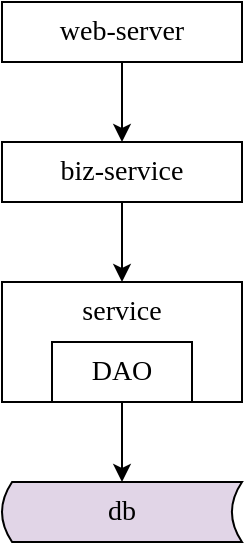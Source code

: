 <mxfile version="12.9.9" type="device" pages="7"><diagram id="O6U5r0_h51UOTCWWxBR8" name="业务服务化后的架构"><mxGraphModel dx="1072" dy="792" grid="1" gridSize="10" guides="1" tooltips="1" connect="1" arrows="1" fold="1" page="1" pageScale="1" pageWidth="827" pageHeight="1169" math="0" shadow="0"><root><mxCell id="0"/><mxCell id="1" parent="0"/><mxCell id="tciPzLA01uTksVdw7Gzn-1" style="edgeStyle=orthogonalEdgeStyle;rounded=0;orthogonalLoop=1;jettySize=auto;html=1;exitX=0.5;exitY=1;exitDx=0;exitDy=0;fontFamily=Verdana;fontSize=14;" edge="1" parent="1" source="tciPzLA01uTksVdw7Gzn-2" target="tciPzLA01uTksVdw7Gzn-3"><mxGeometry relative="1" as="geometry"/></mxCell><mxCell id="tciPzLA01uTksVdw7Gzn-2" value="service" style="rounded=0;whiteSpace=wrap;html=1;fontFamily=Verdana;fontSize=14;verticalAlign=top;" vertex="1" parent="1"><mxGeometry x="280" y="330" width="120" height="60" as="geometry"/></mxCell><mxCell id="tciPzLA01uTksVdw7Gzn-3" value="db" style="shape=dataStorage;whiteSpace=wrap;html=1;fontFamily=Verdana;fontSize=14;size=0.042;fillColor=#e1d5e7;strokeColor=#000000;" vertex="1" parent="1"><mxGeometry x="280" y="430" width="120" height="30" as="geometry"/></mxCell><mxCell id="tciPzLA01uTksVdw7Gzn-4" value="DAO" style="rounded=0;whiteSpace=wrap;html=1;strokeColor=#000000;fontFamily=Verdana;fontSize=14;" vertex="1" parent="1"><mxGeometry x="305" y="360" width="70" height="30" as="geometry"/></mxCell><mxCell id="tciPzLA01uTksVdw7Gzn-5" style="edgeStyle=none;rounded=0;orthogonalLoop=1;jettySize=auto;html=1;exitX=0.5;exitY=1;exitDx=0;exitDy=0;entryX=0.5;entryY=0;entryDx=0;entryDy=0;fontFamily=Verdana;fontSize=14;" edge="1" parent="1" source="tciPzLA01uTksVdw7Gzn-7" target="tciPzLA01uTksVdw7Gzn-2"><mxGeometry relative="1" as="geometry"/></mxCell><mxCell id="tciPzLA01uTksVdw7Gzn-6" value="web-server" style="rounded=0;whiteSpace=wrap;html=1;strokeColor=#000000;strokeWidth=1;fillColor=#ffffff;fontFamily=Verdana;fontSize=14;" vertex="1" parent="1"><mxGeometry x="280" y="190" width="120" height="30" as="geometry"/></mxCell><mxCell id="tciPzLA01uTksVdw7Gzn-7" value="biz-service" style="rounded=0;whiteSpace=wrap;html=1;strokeColor=#000000;strokeWidth=1;fillColor=#ffffff;fontFamily=Verdana;fontSize=14;" vertex="1" parent="1"><mxGeometry x="280" y="260" width="120" height="30" as="geometry"/></mxCell><mxCell id="tciPzLA01uTksVdw7Gzn-8" style="edgeStyle=none;rounded=0;orthogonalLoop=1;jettySize=auto;html=1;exitX=0.5;exitY=1;exitDx=0;exitDy=0;entryX=0.5;entryY=0;entryDx=0;entryDy=0;fontFamily=Verdana;fontSize=14;" edge="1" parent="1" source="tciPzLA01uTksVdw7Gzn-6" target="tciPzLA01uTksVdw7Gzn-7"><mxGeometry relative="1" as="geometry"><mxPoint x="340" y="250" as="sourcePoint"/><mxPoint x="340" y="320" as="targetPoint"/></mxGeometry></mxCell></root></mxGraphModel></diagram><diagram id="AGakaSuml8Uw1SiEi9xO" name="早期，产品只有PC版本"><mxGraphModel dx="1072" dy="792" grid="1" gridSize="10" guides="1" tooltips="1" connect="1" arrows="1" fold="1" page="1" pageScale="1" pageWidth="827" pageHeight="1169" math="0" shadow="0"><root><mxCell id="Irk8E6Yg9Ppf552TzzoP-0"/><mxCell id="Irk8E6Yg9Ppf552TzzoP-1" parent="Irk8E6Yg9Ppf552TzzoP-0"/><mxCell id="ubg6QinSuSFUhv5XecrT-6" style="edgeStyle=orthogonalEdgeStyle;rounded=0;orthogonalLoop=1;jettySize=auto;html=1;exitX=0.5;exitY=1;exitDx=0;exitDy=0;entryX=0.5;entryY=0;entryDx=0;entryDy=0;fontFamily=Verdana;fontSize=14;" edge="1" parent="Irk8E6Yg9Ppf552TzzoP-1" source="ubg6QinSuSFUhv5XecrT-0" target="ubg6QinSuSFUhv5XecrT-2"><mxGeometry relative="1" as="geometry"/></mxCell><mxCell id="ubg6QinSuSFUhv5XecrT-7" style="rounded=0;orthogonalLoop=1;jettySize=auto;html=1;exitX=0.5;exitY=1;exitDx=0;exitDy=0;entryX=0.5;entryY=0;entryDx=0;entryDy=0;fontFamily=Verdana;fontSize=14;" edge="1" parent="Irk8E6Yg9Ppf552TzzoP-1" source="ubg6QinSuSFUhv5XecrT-0" target="ubg6QinSuSFUhv5XecrT-3"><mxGeometry relative="1" as="geometry"/></mxCell><mxCell id="ubg6QinSuSFUhv5XecrT-8" style="edgeStyle=none;rounded=0;orthogonalLoop=1;jettySize=auto;html=1;exitX=0.5;exitY=1;exitDx=0;exitDy=0;entryX=0.5;entryY=0;entryDx=0;entryDy=0;fontFamily=Verdana;fontSize=14;" edge="1" parent="Irk8E6Yg9Ppf552TzzoP-1" source="ubg6QinSuSFUhv5XecrT-0" target="ubg6QinSuSFUhv5XecrT-4"><mxGeometry relative="1" as="geometry"/></mxCell><mxCell id="ubg6QinSuSFUhv5XecrT-0" value="web-server&lt;br&gt;&lt;b&gt;58.com&lt;/b&gt;" style="rounded=0;whiteSpace=wrap;html=1;fontSize=14;fontFamily=Verdana;" vertex="1" parent="Irk8E6Yg9Ppf552TzzoP-1"><mxGeometry x="80" y="390" width="120" height="60" as="geometry"/></mxCell><mxCell id="ubg6QinSuSFUhv5XecrT-5" style="edgeStyle=orthogonalEdgeStyle;rounded=0;orthogonalLoop=1;jettySize=auto;html=1;exitX=0.5;exitY=1;exitDx=0;exitDy=0;entryX=0.5;entryY=0;entryDx=0;entryDy=0;fontFamily=Verdana;fontSize=14;" edge="1" parent="Irk8E6Yg9Ppf552TzzoP-1" source="ubg6QinSuSFUhv5XecrT-1" target="ubg6QinSuSFUhv5XecrT-0"><mxGeometry relative="1" as="geometry"/></mxCell><mxCell id="ubg6QinSuSFUhv5XecrT-1" value="PC-web" style="rounded=0;whiteSpace=wrap;html=1;fontFamily=Verdana;fontSize=14;" vertex="1" parent="Irk8E6Yg9Ppf552TzzoP-1"><mxGeometry x="80" y="280" width="120" height="30" as="geometry"/></mxCell><mxCell id="ubg6QinSuSFUhv5XecrT-2" value="service1" style="rounded=0;whiteSpace=wrap;html=1;fontFamily=Verdana;fontSize=14;" vertex="1" parent="Irk8E6Yg9Ppf552TzzoP-1"><mxGeometry x="80" y="530" width="120" height="30" as="geometry"/></mxCell><mxCell id="ubg6QinSuSFUhv5XecrT-3" value="service2" style="rounded=0;whiteSpace=wrap;html=1;fontFamily=Verdana;fontSize=14;" vertex="1" parent="Irk8E6Yg9Ppf552TzzoP-1"><mxGeometry x="294" y="530" width="120" height="30" as="geometry"/></mxCell><mxCell id="ubg6QinSuSFUhv5XecrT-4" value="service3" style="rounded=0;whiteSpace=wrap;html=1;fontFamily=Verdana;fontSize=14;" vertex="1" parent="Irk8E6Yg9Ppf552TzzoP-1"><mxGeometry x="510" y="530" width="120" height="30" as="geometry"/></mxCell></root></mxGraphModel></diagram><diagram id="dPB6kZz5DRF_RBznzxa2" name="然后，有了H5版本"><mxGraphModel dx="1072" dy="792" grid="1" gridSize="10" guides="1" tooltips="1" connect="1" arrows="1" fold="1" page="1" pageScale="1" pageWidth="827" pageHeight="1169" math="0" shadow="0"><root><mxCell id="4_G4alvIFx2pIFptE9A4-0"/><mxCell id="4_G4alvIFx2pIFptE9A4-1" parent="4_G4alvIFx2pIFptE9A4-0"/><mxCell id="ro8VsIQAbzfp4yiELo2B-0" style="rounded=0;orthogonalLoop=1;jettySize=auto;html=1;exitX=0.5;exitY=1;exitDx=0;exitDy=0;entryX=0.5;entryY=0;entryDx=0;entryDy=0;fontFamily=Verdana;fontSize=14;" edge="1" parent="4_G4alvIFx2pIFptE9A4-1" source="ro8VsIQAbzfp4yiELo2B-9" target="ro8VsIQAbzfp4yiELo2B-6"><mxGeometry relative="1" as="geometry"/></mxCell><mxCell id="ro8VsIQAbzfp4yiELo2B-1" style="rounded=0;orthogonalLoop=1;jettySize=auto;html=1;exitX=0.5;exitY=1;exitDx=0;exitDy=0;entryX=0.5;entryY=0;entryDx=0;entryDy=0;fontFamily=Verdana;fontSize=14;" edge="1" parent="4_G4alvIFx2pIFptE9A4-1" source="ro8VsIQAbzfp4yiELo2B-9" target="ro8VsIQAbzfp4yiELo2B-7"><mxGeometry relative="1" as="geometry"/></mxCell><mxCell id="ro8VsIQAbzfp4yiELo2B-2" style="edgeStyle=none;rounded=0;orthogonalLoop=1;jettySize=auto;html=1;exitX=0.5;exitY=1;exitDx=0;exitDy=0;entryX=0.5;entryY=0;entryDx=0;entryDy=0;fontFamily=Verdana;fontSize=14;" edge="1" parent="4_G4alvIFx2pIFptE9A4-1" source="ro8VsIQAbzfp4yiELo2B-9" target="ro8VsIQAbzfp4yiELo2B-8"><mxGeometry relative="1" as="geometry"/></mxCell><mxCell id="ro8VsIQAbzfp4yiELo2B-3" value="web-server&lt;br&gt;&lt;b&gt;58.com&lt;/b&gt;" style="rounded=0;whiteSpace=wrap;html=1;fontSize=14;fontFamily=Verdana;" vertex="1" parent="4_G4alvIFx2pIFptE9A4-1"><mxGeometry x="80" y="390" width="120" height="60" as="geometry"/></mxCell><mxCell id="ro8VsIQAbzfp4yiELo2B-4" style="edgeStyle=orthogonalEdgeStyle;rounded=0;orthogonalLoop=1;jettySize=auto;html=1;exitX=0.5;exitY=1;exitDx=0;exitDy=0;entryX=0.5;entryY=0;entryDx=0;entryDy=0;fontFamily=Verdana;fontSize=14;" edge="1" parent="4_G4alvIFx2pIFptE9A4-1" source="ro8VsIQAbzfp4yiELo2B-5" target="ro8VsIQAbzfp4yiELo2B-9"><mxGeometry relative="1" as="geometry"/></mxCell><mxCell id="ro8VsIQAbzfp4yiELo2B-5" value="mobile-web" style="rounded=0;whiteSpace=wrap;html=1;fontFamily=Verdana;fontSize=14;" vertex="1" parent="4_G4alvIFx2pIFptE9A4-1"><mxGeometry x="294" y="280" width="120" height="30" as="geometry"/></mxCell><mxCell id="ro8VsIQAbzfp4yiELo2B-6" value="service1" style="rounded=0;whiteSpace=wrap;html=1;fontFamily=Verdana;fontSize=14;" vertex="1" parent="4_G4alvIFx2pIFptE9A4-1"><mxGeometry x="80" y="530" width="120" height="30" as="geometry"/></mxCell><mxCell id="ro8VsIQAbzfp4yiELo2B-7" value="service2" style="rounded=0;whiteSpace=wrap;html=1;fontFamily=Verdana;fontSize=14;" vertex="1" parent="4_G4alvIFx2pIFptE9A4-1"><mxGeometry x="294" y="530" width="120" height="30" as="geometry"/></mxCell><mxCell id="ro8VsIQAbzfp4yiELo2B-8" value="service3" style="rounded=0;whiteSpace=wrap;html=1;fontFamily=Verdana;fontSize=14;" vertex="1" parent="4_G4alvIFx2pIFptE9A4-1"><mxGeometry x="510" y="530" width="120" height="30" as="geometry"/></mxCell><mxCell id="ro8VsIQAbzfp4yiELo2B-9" value="web-server&lt;br&gt;&lt;b&gt;m.58.com&lt;/b&gt;" style="rounded=0;whiteSpace=wrap;html=1;fontSize=14;fontFamily=Verdana;" vertex="1" parent="4_G4alvIFx2pIFptE9A4-1"><mxGeometry x="294" y="390" width="120" height="60" as="geometry"/></mxCell><mxCell id="ro8VsIQAbzfp4yiELo2B-10" value="" style="endArrow=none;dashed=1;html=1;fontFamily=Verdana;fontSize=14;exitX=1;exitY=0.5;exitDx=0;exitDy=0;entryX=0;entryY=0.5;entryDx=0;entryDy=0;" edge="1" parent="4_G4alvIFx2pIFptE9A4-1" source="ro8VsIQAbzfp4yiELo2B-3" target="ro8VsIQAbzfp4yiELo2B-9"><mxGeometry width="50" height="50" relative="1" as="geometry"><mxPoint x="390" y="430" as="sourcePoint"/><mxPoint x="440" y="380" as="targetPoint"/></mxGeometry></mxCell><mxCell id="ro8VsIQAbzfp4yiELo2B-11" value="copy" style="text;html=1;strokeColor=none;fillColor=#ffffff;align=center;verticalAlign=middle;whiteSpace=wrap;rounded=0;fontFamily=Verdana;fontSize=14;" vertex="1" parent="4_G4alvIFx2pIFptE9A4-1"><mxGeometry x="230" y="410" width="40" height="20" as="geometry"/></mxCell></root></mxGraphModel></diagram><diagram id="d-FgYrdPLMlXQ-zEixrQ" name="接着，有了APP版本"><mxGraphModel dx="1072" dy="792" grid="1" gridSize="10" guides="1" tooltips="1" connect="1" arrows="1" fold="1" page="1" pageScale="1" pageWidth="827" pageHeight="1169" math="0" shadow="0"><root><mxCell id="w4aGakyNT8mrY8nU4hX3-0"/><mxCell id="w4aGakyNT8mrY8nU4hX3-1" parent="w4aGakyNT8mrY8nU4hX3-0"/><mxCell id="bJ9aqR_RLf6_7WoC_Dyt-0" style="rounded=0;orthogonalLoop=1;jettySize=auto;html=1;exitX=0.5;exitY=1;exitDx=0;exitDy=0;entryX=0.5;entryY=0;entryDx=0;entryDy=0;fontFamily=Verdana;fontSize=14;" edge="1" parent="w4aGakyNT8mrY8nU4hX3-1" source="bJ9aqR_RLf6_7WoC_Dyt-12" target="bJ9aqR_RLf6_7WoC_Dyt-6"><mxGeometry relative="1" as="geometry"/></mxCell><mxCell id="bJ9aqR_RLf6_7WoC_Dyt-1" style="rounded=0;orthogonalLoop=1;jettySize=auto;html=1;exitX=0.5;exitY=1;exitDx=0;exitDy=0;entryX=0.5;entryY=0;entryDx=0;entryDy=0;fontFamily=Verdana;fontSize=14;" edge="1" parent="w4aGakyNT8mrY8nU4hX3-1" source="bJ9aqR_RLf6_7WoC_Dyt-12" target="bJ9aqR_RLf6_7WoC_Dyt-7"><mxGeometry relative="1" as="geometry"/></mxCell><mxCell id="bJ9aqR_RLf6_7WoC_Dyt-2" style="edgeStyle=none;rounded=0;orthogonalLoop=1;jettySize=auto;html=1;exitX=0.5;exitY=1;exitDx=0;exitDy=0;entryX=0.5;entryY=0;entryDx=0;entryDy=0;fontFamily=Verdana;fontSize=14;" edge="1" parent="w4aGakyNT8mrY8nU4hX3-1" source="bJ9aqR_RLf6_7WoC_Dyt-12" target="bJ9aqR_RLf6_7WoC_Dyt-8"><mxGeometry relative="1" as="geometry"/></mxCell><mxCell id="bJ9aqR_RLf6_7WoC_Dyt-3" value="web-server&lt;br&gt;&lt;b&gt;58.com&lt;/b&gt;" style="rounded=0;whiteSpace=wrap;html=1;fontSize=14;fontFamily=Verdana;" vertex="1" parent="w4aGakyNT8mrY8nU4hX3-1"><mxGeometry x="80" y="390" width="120" height="60" as="geometry"/></mxCell><mxCell id="bJ9aqR_RLf6_7WoC_Dyt-4" style="edgeStyle=orthogonalEdgeStyle;rounded=0;orthogonalLoop=1;jettySize=auto;html=1;exitX=0.5;exitY=1;exitDx=0;exitDy=0;entryX=0.5;entryY=0;entryDx=0;entryDy=0;fontFamily=Verdana;fontSize=14;" edge="1" parent="w4aGakyNT8mrY8nU4hX3-1" source="bJ9aqR_RLf6_7WoC_Dyt-5" target="bJ9aqR_RLf6_7WoC_Dyt-12"><mxGeometry relative="1" as="geometry"/></mxCell><mxCell id="bJ9aqR_RLf6_7WoC_Dyt-5" value="APP" style="rounded=0;whiteSpace=wrap;html=1;fontFamily=Verdana;fontSize=14;" vertex="1" parent="w4aGakyNT8mrY8nU4hX3-1"><mxGeometry x="510" y="280" width="120" height="30" as="geometry"/></mxCell><mxCell id="bJ9aqR_RLf6_7WoC_Dyt-6" value="service1" style="rounded=0;whiteSpace=wrap;html=1;fontFamily=Verdana;fontSize=14;" vertex="1" parent="w4aGakyNT8mrY8nU4hX3-1"><mxGeometry x="80" y="530" width="120" height="30" as="geometry"/></mxCell><mxCell id="bJ9aqR_RLf6_7WoC_Dyt-7" value="service2" style="rounded=0;whiteSpace=wrap;html=1;fontFamily=Verdana;fontSize=14;" vertex="1" parent="w4aGakyNT8mrY8nU4hX3-1"><mxGeometry x="294" y="530" width="120" height="30" as="geometry"/></mxCell><mxCell id="bJ9aqR_RLf6_7WoC_Dyt-8" value="service3" style="rounded=0;whiteSpace=wrap;html=1;fontFamily=Verdana;fontSize=14;" vertex="1" parent="w4aGakyNT8mrY8nU4hX3-1"><mxGeometry x="510" y="530" width="120" height="30" as="geometry"/></mxCell><mxCell id="bJ9aqR_RLf6_7WoC_Dyt-9" value="web-server&lt;br&gt;&lt;b&gt;m.58.com&lt;/b&gt;" style="rounded=0;whiteSpace=wrap;html=1;fontSize=14;fontFamily=Verdana;" vertex="1" parent="w4aGakyNT8mrY8nU4hX3-1"><mxGeometry x="294" y="390" width="120" height="60" as="geometry"/></mxCell><mxCell id="bJ9aqR_RLf6_7WoC_Dyt-10" value="" style="endArrow=none;dashed=1;html=1;fontFamily=Verdana;fontSize=14;exitX=1;exitY=0.5;exitDx=0;exitDy=0;entryX=0;entryY=0.5;entryDx=0;entryDy=0;" edge="1" parent="w4aGakyNT8mrY8nU4hX3-1" source="bJ9aqR_RLf6_7WoC_Dyt-3" target="bJ9aqR_RLf6_7WoC_Dyt-9"><mxGeometry width="50" height="50" relative="1" as="geometry"><mxPoint x="390" y="430" as="sourcePoint"/><mxPoint x="440" y="380" as="targetPoint"/></mxGeometry></mxCell><mxCell id="bJ9aqR_RLf6_7WoC_Dyt-11" value="copy" style="text;html=1;strokeColor=none;fillColor=#ffffff;align=center;verticalAlign=middle;whiteSpace=wrap;rounded=0;fontFamily=Verdana;fontSize=14;" vertex="1" parent="w4aGakyNT8mrY8nU4hX3-1"><mxGeometry x="230" y="410" width="40" height="20" as="geometry"/></mxCell><mxCell id="bJ9aqR_RLf6_7WoC_Dyt-12" value="web-server&lt;br&gt;&lt;b&gt;app.58.com&lt;/b&gt;" style="rounded=0;whiteSpace=wrap;html=1;fontSize=14;fontFamily=Verdana;" vertex="1" parent="w4aGakyNT8mrY8nU4hX3-1"><mxGeometry x="510" y="390" width="120" height="60" as="geometry"/></mxCell><mxCell id="bJ9aqR_RLf6_7WoC_Dyt-13" value="" style="endArrow=none;dashed=1;html=1;fontFamily=Verdana;fontSize=14;entryX=0;entryY=0.5;entryDx=0;entryDy=0;exitX=1;exitY=0.5;exitDx=0;exitDy=0;" edge="1" parent="w4aGakyNT8mrY8nU4hX3-1" source="bJ9aqR_RLf6_7WoC_Dyt-9" target="bJ9aqR_RLf6_7WoC_Dyt-12"><mxGeometry width="50" height="50" relative="1" as="geometry"><mxPoint x="390" y="430" as="sourcePoint"/><mxPoint x="440" y="380" as="targetPoint"/></mxGeometry></mxCell><mxCell id="bJ9aqR_RLf6_7WoC_Dyt-14" value="copy" style="text;html=1;strokeColor=none;fillColor=#ffffff;align=center;verticalAlign=middle;whiteSpace=wrap;rounded=0;fontFamily=Verdana;fontSize=14;" vertex="1" parent="w4aGakyNT8mrY8nU4hX3-1"><mxGeometry x="440" y="410" width="40" height="20" as="geometry"/></mxCell><mxCell id="PFPTIYIz-DVt8bwSUAO7-0" style="rounded=0;orthogonalLoop=1;jettySize=auto;html=1;exitX=0.5;exitY=1;exitDx=0;exitDy=0;entryX=0.5;entryY=0;entryDx=0;entryDy=0;fontFamily=Verdana;fontSize=14;" edge="1" parent="w4aGakyNT8mrY8nU4hX3-1" source="PFPTIYIz-DVt8bwSUAO7-12" target="PFPTIYIz-DVt8bwSUAO7-6"><mxGeometry relative="1" as="geometry"/></mxCell><mxCell id="PFPTIYIz-DVt8bwSUAO7-1" style="rounded=0;orthogonalLoop=1;jettySize=auto;html=1;exitX=0.5;exitY=1;exitDx=0;exitDy=0;entryX=0.5;entryY=0;entryDx=0;entryDy=0;fontFamily=Verdana;fontSize=14;" edge="1" parent="w4aGakyNT8mrY8nU4hX3-1" source="PFPTIYIz-DVt8bwSUAO7-12" target="PFPTIYIz-DVt8bwSUAO7-7"><mxGeometry relative="1" as="geometry"/></mxCell><mxCell id="PFPTIYIz-DVt8bwSUAO7-2" style="edgeStyle=none;rounded=0;orthogonalLoop=1;jettySize=auto;html=1;exitX=0.5;exitY=1;exitDx=0;exitDy=0;entryX=0.5;entryY=0;entryDx=0;entryDy=0;fontFamily=Verdana;fontSize=14;" edge="1" parent="w4aGakyNT8mrY8nU4hX3-1" source="PFPTIYIz-DVt8bwSUAO7-12" target="PFPTIYIz-DVt8bwSUAO7-8"><mxGeometry relative="1" as="geometry"/></mxCell><mxCell id="PFPTIYIz-DVt8bwSUAO7-3" value="web-server&lt;br&gt;&lt;b&gt;58.com&lt;/b&gt;" style="rounded=0;whiteSpace=wrap;html=1;fontSize=14;fontFamily=Verdana;" vertex="1" parent="w4aGakyNT8mrY8nU4hX3-1"><mxGeometry x="90" y="400" width="120" height="60" as="geometry"/></mxCell><mxCell id="PFPTIYIz-DVt8bwSUAO7-4" style="edgeStyle=orthogonalEdgeStyle;rounded=0;orthogonalLoop=1;jettySize=auto;html=1;exitX=0.5;exitY=1;exitDx=0;exitDy=0;entryX=0.5;entryY=0;entryDx=0;entryDy=0;fontFamily=Verdana;fontSize=14;" edge="1" parent="w4aGakyNT8mrY8nU4hX3-1" source="PFPTIYIz-DVt8bwSUAO7-5" target="PFPTIYIz-DVt8bwSUAO7-12"><mxGeometry relative="1" as="geometry"/></mxCell><mxCell id="PFPTIYIz-DVt8bwSUAO7-5" value="APP" style="rounded=0;whiteSpace=wrap;html=1;fontFamily=Verdana;fontSize=14;" vertex="1" parent="w4aGakyNT8mrY8nU4hX3-1"><mxGeometry x="520" y="290" width="120" height="30" as="geometry"/></mxCell><mxCell id="PFPTIYIz-DVt8bwSUAO7-6" value="service1" style="rounded=0;whiteSpace=wrap;html=1;fontFamily=Verdana;fontSize=14;" vertex="1" parent="w4aGakyNT8mrY8nU4hX3-1"><mxGeometry x="90" y="540" width="120" height="30" as="geometry"/></mxCell><mxCell id="PFPTIYIz-DVt8bwSUAO7-7" value="service2" style="rounded=0;whiteSpace=wrap;html=1;fontFamily=Verdana;fontSize=14;" vertex="1" parent="w4aGakyNT8mrY8nU4hX3-1"><mxGeometry x="304" y="540" width="120" height="30" as="geometry"/></mxCell><mxCell id="PFPTIYIz-DVt8bwSUAO7-8" value="service3" style="rounded=0;whiteSpace=wrap;html=1;fontFamily=Verdana;fontSize=14;" vertex="1" parent="w4aGakyNT8mrY8nU4hX3-1"><mxGeometry x="520" y="540" width="120" height="30" as="geometry"/></mxCell><mxCell id="PFPTIYIz-DVt8bwSUAO7-9" value="web-server&lt;br&gt;&lt;b&gt;m.58.com&lt;/b&gt;" style="rounded=0;whiteSpace=wrap;html=1;fontSize=14;fontFamily=Verdana;" vertex="1" parent="w4aGakyNT8mrY8nU4hX3-1"><mxGeometry x="304" y="400" width="120" height="60" as="geometry"/></mxCell><mxCell id="PFPTIYIz-DVt8bwSUAO7-10" value="" style="endArrow=none;dashed=1;html=1;fontFamily=Verdana;fontSize=14;exitX=1;exitY=0.5;exitDx=0;exitDy=0;entryX=0;entryY=0.5;entryDx=0;entryDy=0;" edge="1" parent="w4aGakyNT8mrY8nU4hX3-1" source="PFPTIYIz-DVt8bwSUAO7-3" target="PFPTIYIz-DVt8bwSUAO7-9"><mxGeometry width="50" height="50" relative="1" as="geometry"><mxPoint x="400" y="440" as="sourcePoint"/><mxPoint x="450" y="390" as="targetPoint"/></mxGeometry></mxCell><mxCell id="PFPTIYIz-DVt8bwSUAO7-11" value="copy" style="text;html=1;strokeColor=none;fillColor=#ffffff;align=center;verticalAlign=middle;whiteSpace=wrap;rounded=0;fontFamily=Verdana;fontSize=14;" vertex="1" parent="w4aGakyNT8mrY8nU4hX3-1"><mxGeometry x="240" y="420" width="40" height="20" as="geometry"/></mxCell><mxCell id="PFPTIYIz-DVt8bwSUAO7-12" value="web-server&lt;br&gt;&lt;b&gt;app.58.com&lt;/b&gt;" style="rounded=0;whiteSpace=wrap;html=1;fontSize=14;fontFamily=Verdana;" vertex="1" parent="w4aGakyNT8mrY8nU4hX3-1"><mxGeometry x="520" y="400" width="120" height="60" as="geometry"/></mxCell><mxCell id="PFPTIYIz-DVt8bwSUAO7-13" value="" style="endArrow=none;dashed=1;html=1;fontFamily=Verdana;fontSize=14;entryX=0;entryY=0.5;entryDx=0;entryDy=0;exitX=1;exitY=0.5;exitDx=0;exitDy=0;" edge="1" parent="w4aGakyNT8mrY8nU4hX3-1" source="PFPTIYIz-DVt8bwSUAO7-9" target="PFPTIYIz-DVt8bwSUAO7-12"><mxGeometry width="50" height="50" relative="1" as="geometry"><mxPoint x="400" y="440" as="sourcePoint"/><mxPoint x="450" y="390" as="targetPoint"/></mxGeometry></mxCell><mxCell id="PFPTIYIz-DVt8bwSUAO7-14" value="copy" style="text;html=1;strokeColor=none;fillColor=#ffffff;align=center;verticalAlign=middle;whiteSpace=wrap;rounded=0;fontFamily=Verdana;fontSize=14;" vertex="1" parent="w4aGakyNT8mrY8nU4hX3-1"><mxGeometry x="450" y="420" width="40" height="20" as="geometry"/></mxCell></root></mxGraphModel></diagram><diagram id="17TD40mgYue9W4tcGrjx" name="系统综合架构"><mxGraphModel dx="1072" dy="792" grid="1" gridSize="10" guides="1" tooltips="1" connect="1" arrows="1" fold="1" page="1" pageScale="1" pageWidth="827" pageHeight="1169" math="0" shadow="0"><root><mxCell id="2je-9M2nbjsVZES2Tq_v-0"/><mxCell id="2je-9M2nbjsVZES2Tq_v-1" parent="2je-9M2nbjsVZES2Tq_v-0"/><mxCell id="MoB_AEeyAomFE_yfyPXO-12" value="" style="rounded=0;whiteSpace=wrap;html=1;fillColor=#ffffff;fontFamily=Verdana;fontSize=14;dashed=1;" vertex="1" parent="2je-9M2nbjsVZES2Tq_v-1"><mxGeometry x="40" y="520" width="570" height="50" as="geometry"/></mxCell><mxCell id="MoB_AEeyAomFE_yfyPXO-11" value="" style="rounded=0;whiteSpace=wrap;html=1;fillColor=#ffffff;fontFamily=Verdana;fontSize=14;dashed=1;" vertex="1" parent="2je-9M2nbjsVZES2Tq_v-1"><mxGeometry x="40" y="380" width="570" height="80" as="geometry"/></mxCell><mxCell id="MoB_AEeyAomFE_yfyPXO-10" value="" style="rounded=0;whiteSpace=wrap;html=1;fillColor=#ffffff;fontFamily=Verdana;fontSize=14;dashed=1;" vertex="1" parent="2je-9M2nbjsVZES2Tq_v-1"><mxGeometry x="40" y="270" width="570" height="50" as="geometry"/></mxCell><mxCell id="ajOyOE_EtDUZk0oj6HTH-0" style="rounded=0;orthogonalLoop=1;jettySize=auto;html=1;exitX=0.5;exitY=1;exitDx=0;exitDy=0;entryX=0.5;entryY=0;entryDx=0;entryDy=0;fontFamily=Verdana;fontSize=14;" edge="1" parent="2je-9M2nbjsVZES2Tq_v-1" source="ajOyOE_EtDUZk0oj6HTH-12" target="ajOyOE_EtDUZk0oj6HTH-6"><mxGeometry relative="1" as="geometry"/></mxCell><mxCell id="ajOyOE_EtDUZk0oj6HTH-1" style="rounded=0;orthogonalLoop=1;jettySize=auto;html=1;exitX=0.5;exitY=1;exitDx=0;exitDy=0;entryX=0.5;entryY=0;entryDx=0;entryDy=0;fontFamily=Verdana;fontSize=14;" edge="1" parent="2je-9M2nbjsVZES2Tq_v-1" source="ajOyOE_EtDUZk0oj6HTH-12" target="ajOyOE_EtDUZk0oj6HTH-7"><mxGeometry relative="1" as="geometry"/></mxCell><mxCell id="ajOyOE_EtDUZk0oj6HTH-2" style="edgeStyle=none;rounded=0;orthogonalLoop=1;jettySize=auto;html=1;exitX=0.5;exitY=1;exitDx=0;exitDy=0;entryX=0.5;entryY=0;entryDx=0;entryDy=0;fontFamily=Verdana;fontSize=14;" edge="1" parent="2je-9M2nbjsVZES2Tq_v-1" source="ajOyOE_EtDUZk0oj6HTH-12" target="ajOyOE_EtDUZk0oj6HTH-8"><mxGeometry relative="1" as="geometry"/></mxCell><mxCell id="MoB_AEeyAomFE_yfyPXO-7" style="edgeStyle=none;rounded=0;orthogonalLoop=1;jettySize=auto;html=1;exitX=0.5;exitY=1;exitDx=0;exitDy=0;entryX=0.5;entryY=0;entryDx=0;entryDy=0;fontFamily=Verdana;fontSize=14;" edge="1" parent="2je-9M2nbjsVZES2Tq_v-1" source="ajOyOE_EtDUZk0oj6HTH-3" target="ajOyOE_EtDUZk0oj6HTH-6"><mxGeometry relative="1" as="geometry"/></mxCell><mxCell id="MoB_AEeyAomFE_yfyPXO-8" style="edgeStyle=none;rounded=0;orthogonalLoop=1;jettySize=auto;html=1;exitX=0.5;exitY=1;exitDx=0;exitDy=0;entryX=0.5;entryY=0;entryDx=0;entryDy=0;fontFamily=Verdana;fontSize=14;" edge="1" parent="2je-9M2nbjsVZES2Tq_v-1" source="ajOyOE_EtDUZk0oj6HTH-3" target="ajOyOE_EtDUZk0oj6HTH-7"><mxGeometry relative="1" as="geometry"/></mxCell><mxCell id="MoB_AEeyAomFE_yfyPXO-9" style="edgeStyle=none;rounded=0;orthogonalLoop=1;jettySize=auto;html=1;exitX=0.5;exitY=1;exitDx=0;exitDy=0;entryX=0.5;entryY=0;entryDx=0;entryDy=0;fontFamily=Verdana;fontSize=14;" edge="1" parent="2je-9M2nbjsVZES2Tq_v-1" source="ajOyOE_EtDUZk0oj6HTH-3" target="ajOyOE_EtDUZk0oj6HTH-8"><mxGeometry relative="1" as="geometry"/></mxCell><mxCell id="ajOyOE_EtDUZk0oj6HTH-3" value="web-server&lt;br&gt;&lt;b&gt;58.com&lt;/b&gt;" style="rounded=0;whiteSpace=wrap;html=1;fontSize=14;fontFamily=Verdana;" vertex="1" parent="2je-9M2nbjsVZES2Tq_v-1"><mxGeometry x="50" y="390" width="120" height="60" as="geometry"/></mxCell><mxCell id="ajOyOE_EtDUZk0oj6HTH-4" style="edgeStyle=orthogonalEdgeStyle;rounded=0;orthogonalLoop=1;jettySize=auto;html=1;exitX=0.5;exitY=1;exitDx=0;exitDy=0;entryX=0.5;entryY=0;entryDx=0;entryDy=0;fontFamily=Verdana;fontSize=14;" edge="1" parent="2je-9M2nbjsVZES2Tq_v-1" source="ajOyOE_EtDUZk0oj6HTH-5" target="ajOyOE_EtDUZk0oj6HTH-12"><mxGeometry relative="1" as="geometry"/></mxCell><mxCell id="ajOyOE_EtDUZk0oj6HTH-5" value="APP" style="rounded=0;whiteSpace=wrap;html=1;fontFamily=Verdana;fontSize=14;" vertex="1" parent="2je-9M2nbjsVZES2Tq_v-1"><mxGeometry x="480" y="280" width="120" height="30" as="geometry"/></mxCell><mxCell id="ajOyOE_EtDUZk0oj6HTH-6" value="service1" style="rounded=0;whiteSpace=wrap;html=1;fontFamily=Verdana;fontSize=14;" vertex="1" parent="2je-9M2nbjsVZES2Tq_v-1"><mxGeometry x="50" y="530" width="120" height="30" as="geometry"/></mxCell><mxCell id="ajOyOE_EtDUZk0oj6HTH-7" value="service2" style="rounded=0;whiteSpace=wrap;html=1;fontFamily=Verdana;fontSize=14;" vertex="1" parent="2je-9M2nbjsVZES2Tq_v-1"><mxGeometry x="264" y="530" width="120" height="30" as="geometry"/></mxCell><mxCell id="ajOyOE_EtDUZk0oj6HTH-8" value="service3" style="rounded=0;whiteSpace=wrap;html=1;fontFamily=Verdana;fontSize=14;" vertex="1" parent="2je-9M2nbjsVZES2Tq_v-1"><mxGeometry x="480" y="530" width="120" height="30" as="geometry"/></mxCell><mxCell id="MoB_AEeyAomFE_yfyPXO-4" style="edgeStyle=none;rounded=0;orthogonalLoop=1;jettySize=auto;html=1;exitX=0.5;exitY=1;exitDx=0;exitDy=0;entryX=0.5;entryY=0;entryDx=0;entryDy=0;fontFamily=Verdana;fontSize=14;" edge="1" parent="2je-9M2nbjsVZES2Tq_v-1" source="ajOyOE_EtDUZk0oj6HTH-9" target="ajOyOE_EtDUZk0oj6HTH-7"><mxGeometry relative="1" as="geometry"/></mxCell><mxCell id="MoB_AEeyAomFE_yfyPXO-5" style="edgeStyle=none;rounded=0;orthogonalLoop=1;jettySize=auto;html=1;exitX=0.5;exitY=1;exitDx=0;exitDy=0;entryX=0.5;entryY=0;entryDx=0;entryDy=0;fontFamily=Verdana;fontSize=14;" edge="1" parent="2je-9M2nbjsVZES2Tq_v-1" source="ajOyOE_EtDUZk0oj6HTH-9" target="ajOyOE_EtDUZk0oj6HTH-8"><mxGeometry relative="1" as="geometry"/></mxCell><mxCell id="MoB_AEeyAomFE_yfyPXO-6" style="edgeStyle=none;rounded=0;orthogonalLoop=1;jettySize=auto;html=1;exitX=0.5;exitY=1;exitDx=0;exitDy=0;entryX=0.5;entryY=0;entryDx=0;entryDy=0;fontFamily=Verdana;fontSize=14;" edge="1" parent="2je-9M2nbjsVZES2Tq_v-1" source="ajOyOE_EtDUZk0oj6HTH-9" target="ajOyOE_EtDUZk0oj6HTH-6"><mxGeometry relative="1" as="geometry"/></mxCell><mxCell id="ajOyOE_EtDUZk0oj6HTH-9" value="web-server&lt;br&gt;&lt;b&gt;m.58.com&lt;/b&gt;" style="rounded=0;whiteSpace=wrap;html=1;fontSize=14;fontFamily=Verdana;" vertex="1" parent="2je-9M2nbjsVZES2Tq_v-1"><mxGeometry x="264" y="390" width="120" height="60" as="geometry"/></mxCell><mxCell id="ajOyOE_EtDUZk0oj6HTH-12" value="web-server&lt;br&gt;&lt;b&gt;app.58.com&lt;/b&gt;" style="rounded=0;whiteSpace=wrap;html=1;fontSize=14;fontFamily=Verdana;" vertex="1" parent="2je-9M2nbjsVZES2Tq_v-1"><mxGeometry x="480" y="390" width="120" height="60" as="geometry"/></mxCell><mxCell id="MoB_AEeyAomFE_yfyPXO-3" style="edgeStyle=none;rounded=0;orthogonalLoop=1;jettySize=auto;html=1;exitX=0.5;exitY=1;exitDx=0;exitDy=0;entryX=0.5;entryY=0;entryDx=0;entryDy=0;fontFamily=Verdana;fontSize=14;" edge="1" parent="2je-9M2nbjsVZES2Tq_v-1" source="MoB_AEeyAomFE_yfyPXO-0" target="ajOyOE_EtDUZk0oj6HTH-9"><mxGeometry relative="1" as="geometry"/></mxCell><mxCell id="MoB_AEeyAomFE_yfyPXO-0" value="mobile" style="rounded=0;whiteSpace=wrap;html=1;fontFamily=Verdana;fontSize=14;" vertex="1" parent="2je-9M2nbjsVZES2Tq_v-1"><mxGeometry x="264" y="280" width="120" height="30" as="geometry"/></mxCell><mxCell id="MoB_AEeyAomFE_yfyPXO-2" style="edgeStyle=none;rounded=0;orthogonalLoop=1;jettySize=auto;html=1;exitX=0.5;exitY=1;exitDx=0;exitDy=0;entryX=0.5;entryY=0;entryDx=0;entryDy=0;fontFamily=Verdana;fontSize=14;" edge="1" parent="2je-9M2nbjsVZES2Tq_v-1" source="MoB_AEeyAomFE_yfyPXO-1" target="ajOyOE_EtDUZk0oj6HTH-3"><mxGeometry relative="1" as="geometry"/></mxCell><mxCell id="MoB_AEeyAomFE_yfyPXO-1" value="PC" style="rounded=0;whiteSpace=wrap;html=1;fontFamily=Verdana;fontSize=14;" vertex="1" parent="2je-9M2nbjsVZES2Tq_v-1"><mxGeometry x="50" y="280" width="120" height="30" as="geometry"/></mxCell><mxCell id="4Pts8forWh0-4iOxeszW-0" value="站点web-server" style="strokeWidth=1;html=1;shape=mxgraph.flowchart.annotation_1;align=left;pointerEvents=1;fillColor=#ffffff;fontFamily=Verdana;fontSize=14;" vertex="1" parent="2je-9M2nbjsVZES2Tq_v-1"><mxGeometry x="650" y="405" width="50" height="30" as="geometry"/></mxCell><mxCell id="4Pts8forWh0-4iOxeszW-1" value="" style="endArrow=none;html=1;fontFamily=Verdana;fontSize=14;entryX=0;entryY=0.5;entryDx=0;entryDy=0;entryPerimeter=0;exitX=1;exitY=0.5;exitDx=0;exitDy=0;" edge="1" parent="2je-9M2nbjsVZES2Tq_v-1" source="MoB_AEeyAomFE_yfyPXO-11" target="4Pts8forWh0-4iOxeszW-0"><mxGeometry width="50" height="50" relative="1" as="geometry"><mxPoint x="360" y="430" as="sourcePoint"/><mxPoint x="410" y="380" as="targetPoint"/></mxGeometry></mxCell><mxCell id="4Pts8forWh0-4iOxeszW-2" value="通用业务服务biz-service&lt;br&gt;基础数据服务data-service" style="strokeWidth=1;html=1;shape=mxgraph.flowchart.annotation_1;align=left;pointerEvents=1;fillColor=#ffffff;fontFamily=Verdana;fontSize=14;" vertex="1" parent="2je-9M2nbjsVZES2Tq_v-1"><mxGeometry x="650" y="520" width="50" height="50" as="geometry"/></mxCell><mxCell id="4Pts8forWh0-4iOxeszW-3" value="" style="endArrow=none;html=1;fontFamily=Verdana;fontSize=14;entryX=0;entryY=0.5;entryDx=0;entryDy=0;entryPerimeter=0;exitX=1;exitY=0.5;exitDx=0;exitDy=0;" edge="1" parent="2je-9M2nbjsVZES2Tq_v-1" source="MoB_AEeyAomFE_yfyPXO-12" target="4Pts8forWh0-4iOxeszW-2"><mxGeometry width="50" height="50" relative="1" as="geometry"><mxPoint x="360" y="430" as="sourcePoint"/><mxPoint x="410" y="380" as="targetPoint"/></mxGeometry></mxCell><mxCell id="4Pts8forWh0-4iOxeszW-4" value="端PC/H5/APP" style="strokeWidth=1;html=1;shape=mxgraph.flowchart.annotation_1;align=left;pointerEvents=1;fillColor=#ffffff;fontFamily=Verdana;fontSize=14;" vertex="1" parent="2je-9M2nbjsVZES2Tq_v-1"><mxGeometry x="650" y="280" width="50" height="30" as="geometry"/></mxCell><mxCell id="4Pts8forWh0-4iOxeszW-5" value="" style="endArrow=none;html=1;fontFamily=Verdana;fontSize=14;entryX=0;entryY=0.5;entryDx=0;entryDy=0;entryPerimeter=0;exitX=1;exitY=0.5;exitDx=0;exitDy=0;" edge="1" parent="2je-9M2nbjsVZES2Tq_v-1" source="MoB_AEeyAomFE_yfyPXO-10" target="4Pts8forWh0-4iOxeszW-4"><mxGeometry width="50" height="50" relative="1" as="geometry"><mxPoint x="390" y="430" as="sourcePoint"/><mxPoint x="440" y="380" as="targetPoint"/></mxGeometry></mxCell></root></mxGraphModel></diagram><diagram id="JIXw9UTB3_MfTe4LUBxv" name="提高“获取与处理数据”效率"><mxGraphModel dx="1072" dy="792" grid="1" gridSize="10" guides="1" tooltips="1" connect="1" arrows="1" fold="1" page="1" pageScale="1" pageWidth="827" pageHeight="1169" math="0" shadow="0"><root><mxCell id="4Q5CriWfM9VtR0im6Iiq-0"/><mxCell id="4Q5CriWfM9VtR0im6Iiq-1" parent="4Q5CriWfM9VtR0im6Iiq-0"/><mxCell id="Pt_wFVcYRblGSdpjOmED-30" value="" style="rounded=0;whiteSpace=wrap;html=1;fillColor=#ffffff;fontFamily=Verdana;fontSize=14;dashed=1;" vertex="1" parent="4Q5CriWfM9VtR0im6Iiq-1"><mxGeometry x="39" y="510" width="570" height="50" as="geometry"/></mxCell><mxCell id="Pt_wFVcYRblGSdpjOmED-31" value="tomcat" style="rounded=0;whiteSpace=wrap;html=1;fontFamily=Verdana;fontSize=14;" vertex="1" parent="4Q5CriWfM9VtR0im6Iiq-1"><mxGeometry x="264" y="520" width="120" height="30" as="geometry"/></mxCell><mxCell id="Pt_wFVcYRblGSdpjOmED-0" value="" style="rounded=0;whiteSpace=wrap;html=1;fillColor=#ffffff;fontFamily=Verdana;fontSize=14;dashed=1;" vertex="1" parent="4Q5CriWfM9VtR0im6Iiq-1"><mxGeometry x="40" y="610" width="570" height="50" as="geometry"/></mxCell><mxCell id="Pt_wFVcYRblGSdpjOmED-1" value="" style="rounded=0;whiteSpace=wrap;html=1;fillColor=#ffffff;fontFamily=Verdana;fontSize=14;dashed=1;" vertex="1" parent="4Q5CriWfM9VtR0im6Iiq-1"><mxGeometry x="40" y="380" width="570" height="80" as="geometry"/></mxCell><mxCell id="Pt_wFVcYRblGSdpjOmED-2" value="" style="rounded=0;whiteSpace=wrap;html=1;fillColor=#ffffff;fontFamily=Verdana;fontSize=14;dashed=1;" vertex="1" parent="4Q5CriWfM9VtR0im6Iiq-1"><mxGeometry x="40" y="270" width="570" height="50" as="geometry"/></mxCell><mxCell id="Pt_wFVcYRblGSdpjOmED-3" style="rounded=0;orthogonalLoop=1;jettySize=auto;html=1;exitX=0.5;exitY=1;exitDx=0;exitDy=0;entryX=0.5;entryY=0;entryDx=0;entryDy=0;fontFamily=Verdana;fontSize=14;" edge="1" parent="4Q5CriWfM9VtR0im6Iiq-1" source="Pt_wFVcYRblGSdpjOmED-19" target="Pt_wFVcYRblGSdpjOmED-31"><mxGeometry relative="1" as="geometry"/></mxCell><mxCell id="Pt_wFVcYRblGSdpjOmED-4" style="rounded=0;orthogonalLoop=1;jettySize=auto;html=1;exitX=0.5;exitY=1;exitDx=0;exitDy=0;entryX=0.5;entryY=0;entryDx=0;entryDy=0;fontFamily=Verdana;fontSize=14;" edge="1" parent="4Q5CriWfM9VtR0im6Iiq-1" source="Pt_wFVcYRblGSdpjOmED-31" target="Pt_wFVcYRblGSdpjOmED-13"><mxGeometry relative="1" as="geometry"/></mxCell><mxCell id="Pt_wFVcYRblGSdpjOmED-8" style="edgeStyle=none;rounded=0;orthogonalLoop=1;jettySize=auto;html=1;exitX=0.5;exitY=1;exitDx=0;exitDy=0;entryX=0.5;entryY=0;entryDx=0;entryDy=0;fontFamily=Verdana;fontSize=14;" edge="1" parent="4Q5CriWfM9VtR0im6Iiq-1" source="Pt_wFVcYRblGSdpjOmED-9" target="Pt_wFVcYRblGSdpjOmED-31"><mxGeometry relative="1" as="geometry"/></mxCell><mxCell id="Pt_wFVcYRblGSdpjOmED-9" value="node.js&lt;br&gt;&lt;b&gt;58.com&lt;/b&gt;" style="rounded=0;whiteSpace=wrap;html=1;fontSize=14;fontFamily=Verdana;" vertex="1" parent="4Q5CriWfM9VtR0im6Iiq-1"><mxGeometry x="50" y="390" width="120" height="60" as="geometry"/></mxCell><mxCell id="Pt_wFVcYRblGSdpjOmED-10" style="edgeStyle=orthogonalEdgeStyle;rounded=0;orthogonalLoop=1;jettySize=auto;html=1;exitX=0.5;exitY=1;exitDx=0;exitDy=0;entryX=0.5;entryY=0;entryDx=0;entryDy=0;fontFamily=Verdana;fontSize=14;" edge="1" parent="4Q5CriWfM9VtR0im6Iiq-1" source="Pt_wFVcYRblGSdpjOmED-11" target="Pt_wFVcYRblGSdpjOmED-19"><mxGeometry relative="1" as="geometry"/></mxCell><mxCell id="Pt_wFVcYRblGSdpjOmED-11" value="APP" style="rounded=0;whiteSpace=wrap;html=1;fontFamily=Verdana;fontSize=14;" vertex="1" parent="4Q5CriWfM9VtR0im6Iiq-1"><mxGeometry x="480" y="280" width="120" height="30" as="geometry"/></mxCell><mxCell id="Pt_wFVcYRblGSdpjOmED-12" value="service1" style="rounded=0;whiteSpace=wrap;html=1;fontFamily=Verdana;fontSize=14;" vertex="1" parent="4Q5CriWfM9VtR0im6Iiq-1"><mxGeometry x="50" y="620" width="120" height="30" as="geometry"/></mxCell><mxCell id="Pt_wFVcYRblGSdpjOmED-13" value="service2" style="rounded=0;whiteSpace=wrap;html=1;fontFamily=Verdana;fontSize=14;" vertex="1" parent="4Q5CriWfM9VtR0im6Iiq-1"><mxGeometry x="264" y="620" width="120" height="30" as="geometry"/></mxCell><mxCell id="Pt_wFVcYRblGSdpjOmED-14" value="service3" style="rounded=0;whiteSpace=wrap;html=1;fontFamily=Verdana;fontSize=14;" vertex="1" parent="4Q5CriWfM9VtR0im6Iiq-1"><mxGeometry x="480" y="620" width="120" height="30" as="geometry"/></mxCell><mxCell id="Pt_wFVcYRblGSdpjOmED-15" style="edgeStyle=none;rounded=0;orthogonalLoop=1;jettySize=auto;html=1;exitX=0.5;exitY=1;exitDx=0;exitDy=0;entryX=0.5;entryY=0;entryDx=0;entryDy=0;fontFamily=Verdana;fontSize=14;" edge="1" parent="4Q5CriWfM9VtR0im6Iiq-1" source="Pt_wFVcYRblGSdpjOmED-18" target="Pt_wFVcYRblGSdpjOmED-31"><mxGeometry relative="1" as="geometry"/></mxCell><mxCell id="Pt_wFVcYRblGSdpjOmED-16" style="edgeStyle=none;rounded=0;orthogonalLoop=1;jettySize=auto;html=1;exitX=0.5;exitY=1;exitDx=0;exitDy=0;entryX=0.5;entryY=0;entryDx=0;entryDy=0;fontFamily=Verdana;fontSize=14;" edge="1" parent="4Q5CriWfM9VtR0im6Iiq-1" source="Pt_wFVcYRblGSdpjOmED-31" target="Pt_wFVcYRblGSdpjOmED-14"><mxGeometry relative="1" as="geometry"/></mxCell><mxCell id="Pt_wFVcYRblGSdpjOmED-17" style="edgeStyle=none;rounded=0;orthogonalLoop=1;jettySize=auto;html=1;exitX=0.5;exitY=1;exitDx=0;exitDy=0;entryX=0.5;entryY=0;entryDx=0;entryDy=0;fontFamily=Verdana;fontSize=14;" edge="1" parent="4Q5CriWfM9VtR0im6Iiq-1" source="Pt_wFVcYRblGSdpjOmED-31" target="Pt_wFVcYRblGSdpjOmED-12"><mxGeometry relative="1" as="geometry"/></mxCell><mxCell id="Pt_wFVcYRblGSdpjOmED-18" value="node.js&lt;br&gt;&lt;b&gt;m.58.com&lt;/b&gt;" style="rounded=0;whiteSpace=wrap;html=1;fontSize=14;fontFamily=Verdana;" vertex="1" parent="4Q5CriWfM9VtR0im6Iiq-1"><mxGeometry x="264" y="390" width="120" height="60" as="geometry"/></mxCell><mxCell id="Pt_wFVcYRblGSdpjOmED-19" value="node.js&lt;br&gt;&lt;b&gt;app.58.com&lt;/b&gt;" style="rounded=0;whiteSpace=wrap;html=1;fontSize=14;fontFamily=Verdana;" vertex="1" parent="4Q5CriWfM9VtR0im6Iiq-1"><mxGeometry x="480" y="390" width="120" height="60" as="geometry"/></mxCell><mxCell id="Pt_wFVcYRblGSdpjOmED-20" style="edgeStyle=none;rounded=0;orthogonalLoop=1;jettySize=auto;html=1;exitX=0.5;exitY=1;exitDx=0;exitDy=0;entryX=0.5;entryY=0;entryDx=0;entryDy=0;fontFamily=Verdana;fontSize=14;" edge="1" parent="4Q5CriWfM9VtR0im6Iiq-1" source="Pt_wFVcYRblGSdpjOmED-21" target="Pt_wFVcYRblGSdpjOmED-18"><mxGeometry relative="1" as="geometry"/></mxCell><mxCell id="Pt_wFVcYRblGSdpjOmED-21" value="mobile" style="rounded=0;whiteSpace=wrap;html=1;fontFamily=Verdana;fontSize=14;" vertex="1" parent="4Q5CriWfM9VtR0im6Iiq-1"><mxGeometry x="264" y="280" width="120" height="30" as="geometry"/></mxCell><mxCell id="Pt_wFVcYRblGSdpjOmED-22" style="edgeStyle=none;rounded=0;orthogonalLoop=1;jettySize=auto;html=1;exitX=0.5;exitY=1;exitDx=0;exitDy=0;entryX=0.5;entryY=0;entryDx=0;entryDy=0;fontFamily=Verdana;fontSize=14;" edge="1" parent="4Q5CriWfM9VtR0im6Iiq-1" source="Pt_wFVcYRblGSdpjOmED-23" target="Pt_wFVcYRblGSdpjOmED-9"><mxGeometry relative="1" as="geometry"/></mxCell><mxCell id="Pt_wFVcYRblGSdpjOmED-23" value="PC" style="rounded=0;whiteSpace=wrap;html=1;fontFamily=Verdana;fontSize=14;" vertex="1" parent="4Q5CriWfM9VtR0im6Iiq-1"><mxGeometry x="50" y="280" width="120" height="30" as="geometry"/></mxCell><mxCell id="Pt_wFVcYRblGSdpjOmED-24" value="&lt;font color=&quot;#ff0000&quot;&gt;站点展示层&lt;/font&gt;" style="strokeWidth=1;html=1;shape=mxgraph.flowchart.annotation_1;align=left;pointerEvents=1;fillColor=#ffffff;fontFamily=Verdana;fontSize=14;" vertex="1" parent="4Q5CriWfM9VtR0im6Iiq-1"><mxGeometry x="650" y="405" width="50" height="30" as="geometry"/></mxCell><mxCell id="Pt_wFVcYRblGSdpjOmED-25" value="" style="endArrow=none;html=1;fontFamily=Verdana;fontSize=14;entryX=0;entryY=0.5;entryDx=0;entryDy=0;entryPerimeter=0;exitX=1;exitY=0.5;exitDx=0;exitDy=0;" edge="1" parent="4Q5CriWfM9VtR0im6Iiq-1" source="Pt_wFVcYRblGSdpjOmED-1" target="Pt_wFVcYRblGSdpjOmED-24"><mxGeometry width="50" height="50" relative="1" as="geometry"><mxPoint x="360" y="430" as="sourcePoint"/><mxPoint x="410" y="380" as="targetPoint"/></mxGeometry></mxCell><mxCell id="Pt_wFVcYRblGSdpjOmED-26" value="通用业务服务biz-service&lt;br&gt;基础数据服务data-service" style="strokeWidth=1;html=1;shape=mxgraph.flowchart.annotation_1;align=left;pointerEvents=1;fillColor=#ffffff;fontFamily=Verdana;fontSize=14;" vertex="1" parent="4Q5CriWfM9VtR0im6Iiq-1"><mxGeometry x="650" y="610" width="50" height="50" as="geometry"/></mxCell><mxCell id="Pt_wFVcYRblGSdpjOmED-27" value="" style="endArrow=none;html=1;fontFamily=Verdana;fontSize=14;entryX=0;entryY=0.5;entryDx=0;entryDy=0;entryPerimeter=0;exitX=1;exitY=0.5;exitDx=0;exitDy=0;" edge="1" parent="4Q5CriWfM9VtR0im6Iiq-1" source="Pt_wFVcYRblGSdpjOmED-0" target="Pt_wFVcYRblGSdpjOmED-26"><mxGeometry width="50" height="50" relative="1" as="geometry"><mxPoint x="360" y="520" as="sourcePoint"/><mxPoint x="410" y="470" as="targetPoint"/></mxGeometry></mxCell><mxCell id="Pt_wFVcYRblGSdpjOmED-28" value="端PC/H5/APP" style="strokeWidth=1;html=1;shape=mxgraph.flowchart.annotation_1;align=left;pointerEvents=1;fillColor=#ffffff;fontFamily=Verdana;fontSize=14;" vertex="1" parent="4Q5CriWfM9VtR0im6Iiq-1"><mxGeometry x="650" y="280" width="50" height="30" as="geometry"/></mxCell><mxCell id="Pt_wFVcYRblGSdpjOmED-29" value="" style="endArrow=none;html=1;fontFamily=Verdana;fontSize=14;entryX=0;entryY=0.5;entryDx=0;entryDy=0;entryPerimeter=0;exitX=1;exitY=0.5;exitDx=0;exitDy=0;" edge="1" parent="4Q5CriWfM9VtR0im6Iiq-1" source="Pt_wFVcYRblGSdpjOmED-2" target="Pt_wFVcYRblGSdpjOmED-28"><mxGeometry width="50" height="50" relative="1" as="geometry"><mxPoint x="390" y="430" as="sourcePoint"/><mxPoint x="440" y="380" as="targetPoint"/></mxGeometry></mxCell><mxCell id="Pt_wFVcYRblGSdpjOmED-32" value="&lt;font color=&quot;#ff0000&quot;&gt;站点数据层&lt;/font&gt;" style="strokeWidth=1;html=1;shape=mxgraph.flowchart.annotation_1;align=left;pointerEvents=1;fillColor=#ffffff;fontFamily=Verdana;fontSize=14;" vertex="1" parent="4Q5CriWfM9VtR0im6Iiq-1"><mxGeometry x="650" y="520" width="50" height="30" as="geometry"/></mxCell><mxCell id="Pt_wFVcYRblGSdpjOmED-33" value="" style="endArrow=none;html=1;fontFamily=Verdana;fontSize=14;entryX=0;entryY=0.5;entryDx=0;entryDy=0;entryPerimeter=0;exitX=1;exitY=0.5;exitDx=0;exitDy=0;" edge="1" parent="4Q5CriWfM9VtR0im6Iiq-1" source="Pt_wFVcYRblGSdpjOmED-30" target="Pt_wFVcYRblGSdpjOmED-32"><mxGeometry width="50" height="50" relative="1" as="geometry"><mxPoint x="390" y="530" as="sourcePoint"/><mxPoint x="440" y="480" as="targetPoint"/></mxGeometry></mxCell></root></mxGraphModel></diagram><diagram id="GuF6wmkZonJN7UxVayMJ" name="于是，架构又演进了"><mxGraphModel dx="1072" dy="792" grid="1" gridSize="10" guides="1" tooltips="1" connect="1" arrows="1" fold="1" page="1" pageScale="1" pageWidth="827" pageHeight="1169" math="0" shadow="0"><root><mxCell id="FW8I-q7JcqgIvjX7sZqS-0"/><mxCell id="FW8I-q7JcqgIvjX7sZqS-1" parent="FW8I-q7JcqgIvjX7sZqS-0"/><mxCell id="QIaIjq_opPKY2U26p_DK-0" style="edgeStyle=orthogonalEdgeStyle;rounded=0;orthogonalLoop=1;jettySize=auto;html=1;exitX=0.5;exitY=1;exitDx=0;exitDy=0;fontFamily=Verdana;fontSize=14;" edge="1" parent="FW8I-q7JcqgIvjX7sZqS-1" source="QIaIjq_opPKY2U26p_DK-1" target="QIaIjq_opPKY2U26p_DK-2"><mxGeometry relative="1" as="geometry"/></mxCell><mxCell id="QIaIjq_opPKY2U26p_DK-1" value="service" style="rounded=0;whiteSpace=wrap;html=1;fontFamily=Verdana;fontSize=14;verticalAlign=top;" vertex="1" parent="FW8I-q7JcqgIvjX7sZqS-1"><mxGeometry x="280" y="330" width="120" height="60" as="geometry"/></mxCell><mxCell id="QIaIjq_opPKY2U26p_DK-2" value="db" style="shape=dataStorage;whiteSpace=wrap;html=1;fontFamily=Verdana;fontSize=14;size=0.042;fillColor=#e1d5e7;strokeColor=#000000;" vertex="1" parent="FW8I-q7JcqgIvjX7sZqS-1"><mxGeometry x="280" y="430" width="120" height="30" as="geometry"/></mxCell><mxCell id="QIaIjq_opPKY2U26p_DK-3" value="DAO" style="rounded=0;whiteSpace=wrap;html=1;strokeColor=#000000;fontFamily=Verdana;fontSize=14;" vertex="1" parent="FW8I-q7JcqgIvjX7sZqS-1"><mxGeometry x="305" y="360" width="70" height="30" as="geometry"/></mxCell><mxCell id="QIaIjq_opPKY2U26p_DK-4" style="edgeStyle=none;rounded=0;orthogonalLoop=1;jettySize=auto;html=1;exitX=0.5;exitY=1;exitDx=0;exitDy=0;entryX=0.5;entryY=0;entryDx=0;entryDy=0;fontFamily=Verdana;fontSize=14;" edge="1" parent="FW8I-q7JcqgIvjX7sZqS-1" source="QIaIjq_opPKY2U26p_DK-6" target="QIaIjq_opPKY2U26p_DK-1"><mxGeometry relative="1" as="geometry"/></mxCell><mxCell id="QIaIjq_opPKY2U26p_DK-5" value="web-server" style="rounded=0;whiteSpace=wrap;html=1;strokeColor=#000000;strokeWidth=1;fillColor=#ffffff;fontFamily=Verdana;fontSize=14;" vertex="1" parent="FW8I-q7JcqgIvjX7sZqS-1"><mxGeometry x="280" y="190" width="120" height="30" as="geometry"/></mxCell><mxCell id="QIaIjq_opPKY2U26p_DK-6" value="biz-service" style="rounded=0;whiteSpace=wrap;html=1;strokeColor=#000000;strokeWidth=1;fillColor=#ffffff;fontFamily=Verdana;fontSize=14;" vertex="1" parent="FW8I-q7JcqgIvjX7sZqS-1"><mxGeometry x="280" y="260" width="120" height="30" as="geometry"/></mxCell><mxCell id="QIaIjq_opPKY2U26p_DK-7" style="edgeStyle=none;rounded=0;orthogonalLoop=1;jettySize=auto;html=1;exitX=0.5;exitY=1;exitDx=0;exitDy=0;entryX=0.5;entryY=0;entryDx=0;entryDy=0;fontFamily=Verdana;fontSize=14;" edge="1" parent="FW8I-q7JcqgIvjX7sZqS-1" source="QIaIjq_opPKY2U26p_DK-5" target="QIaIjq_opPKY2U26p_DK-6"><mxGeometry relative="1" as="geometry"><mxPoint x="340" y="250" as="sourcePoint"/><mxPoint x="340" y="320" as="targetPoint"/></mxGeometry></mxCell><mxCell id="QIaIjq_opPKY2U26p_DK-8" style="edgeStyle=orthogonalEdgeStyle;rounded=0;orthogonalLoop=1;jettySize=auto;html=1;exitX=0.5;exitY=1;exitDx=0;exitDy=0;fontFamily=Verdana;fontSize=14;" edge="1" parent="FW8I-q7JcqgIvjX7sZqS-1" source="QIaIjq_opPKY2U26p_DK-9" target="QIaIjq_opPKY2U26p_DK-10"><mxGeometry relative="1" as="geometry"/></mxCell><mxCell id="QIaIjq_opPKY2U26p_DK-9" value="service" style="rounded=0;whiteSpace=wrap;html=1;fontFamily=Verdana;fontSize=14;verticalAlign=top;" vertex="1" parent="FW8I-q7JcqgIvjX7sZqS-1"><mxGeometry x="560" y="330" width="120" height="60" as="geometry"/></mxCell><mxCell id="QIaIjq_opPKY2U26p_DK-10" value="db" style="shape=dataStorage;whiteSpace=wrap;html=1;fontFamily=Verdana;fontSize=14;size=0.042;fillColor=#e1d5e7;strokeColor=#000000;" vertex="1" parent="FW8I-q7JcqgIvjX7sZqS-1"><mxGeometry x="560" y="430" width="120" height="30" as="geometry"/></mxCell><mxCell id="QIaIjq_opPKY2U26p_DK-11" value="DAO" style="rounded=0;whiteSpace=wrap;html=1;strokeColor=#000000;fontFamily=Verdana;fontSize=14;" vertex="1" parent="FW8I-q7JcqgIvjX7sZqS-1"><mxGeometry x="585" y="360" width="70" height="30" as="geometry"/></mxCell><mxCell id="QIaIjq_opPKY2U26p_DK-12" style="edgeStyle=none;rounded=0;orthogonalLoop=1;jettySize=auto;html=1;exitX=0.5;exitY=1;exitDx=0;exitDy=0;entryX=0.5;entryY=0;entryDx=0;entryDy=0;fontFamily=Verdana;fontSize=14;" edge="1" parent="FW8I-q7JcqgIvjX7sZqS-1" source="QIaIjq_opPKY2U26p_DK-14" target="QIaIjq_opPKY2U26p_DK-9"><mxGeometry relative="1" as="geometry"/></mxCell><mxCell id="QIaIjq_opPKY2U26p_DK-13" value="web-data" style="rounded=0;whiteSpace=wrap;html=1;strokeColor=#000000;strokeWidth=1;fillColor=#ffffff;fontFamily=Verdana;fontSize=14;" vertex="1" parent="FW8I-q7JcqgIvjX7sZqS-1"><mxGeometry x="560" y="190" width="120" height="30" as="geometry"/></mxCell><mxCell id="QIaIjq_opPKY2U26p_DK-14" value="biz-service" style="rounded=0;whiteSpace=wrap;html=1;strokeColor=#000000;strokeWidth=1;fillColor=#ffffff;fontFamily=Verdana;fontSize=14;" vertex="1" parent="FW8I-q7JcqgIvjX7sZqS-1"><mxGeometry x="560" y="260" width="120" height="30" as="geometry"/></mxCell><mxCell id="QIaIjq_opPKY2U26p_DK-15" style="edgeStyle=none;rounded=0;orthogonalLoop=1;jettySize=auto;html=1;exitX=0.5;exitY=1;exitDx=0;exitDy=0;entryX=0.5;entryY=0;entryDx=0;entryDy=0;fontFamily=Verdana;fontSize=14;" edge="1" parent="FW8I-q7JcqgIvjX7sZqS-1" source="QIaIjq_opPKY2U26p_DK-13" target="QIaIjq_opPKY2U26p_DK-14"><mxGeometry relative="1" as="geometry"><mxPoint x="620" y="250" as="sourcePoint"/><mxPoint x="620" y="320" as="targetPoint"/></mxGeometry></mxCell><mxCell id="QIaIjq_opPKY2U26p_DK-17" style="edgeStyle=none;rounded=0;orthogonalLoop=1;jettySize=auto;html=1;exitX=0.5;exitY=1;exitDx=0;exitDy=0;entryX=0.5;entryY=0;entryDx=0;entryDy=0;fontFamily=Verdana;fontSize=14;" edge="1" parent="FW8I-q7JcqgIvjX7sZqS-1" source="QIaIjq_opPKY2U26p_DK-16" target="QIaIjq_opPKY2U26p_DK-13"><mxGeometry relative="1" as="geometry"/></mxCell><mxCell id="QIaIjq_opPKY2U26p_DK-16" value="web-view" style="rounded=0;whiteSpace=wrap;html=1;strokeColor=#000000;strokeWidth=1;fillColor=#ffffff;fontFamily=Verdana;fontSize=14;" vertex="1" parent="FW8I-q7JcqgIvjX7sZqS-1"><mxGeometry x="560" y="120" width="120" height="30" as="geometry"/></mxCell><mxCell id="QIaIjq_opPKY2U26p_DK-18" value="" style="html=1;shadow=0;dashed=0;align=center;verticalAlign=middle;shape=mxgraph.arrows2.arrow;dy=0.53;dx=14;notch=0;strokeWidth=1;fillColor=#ffffff;fontFamily=Verdana;fontSize=14;" vertex="1" parent="FW8I-q7JcqgIvjX7sZqS-1"><mxGeometry x="430" y="280" width="100" height="30" as="geometry"/></mxCell></root></mxGraphModel></diagram></mxfile>